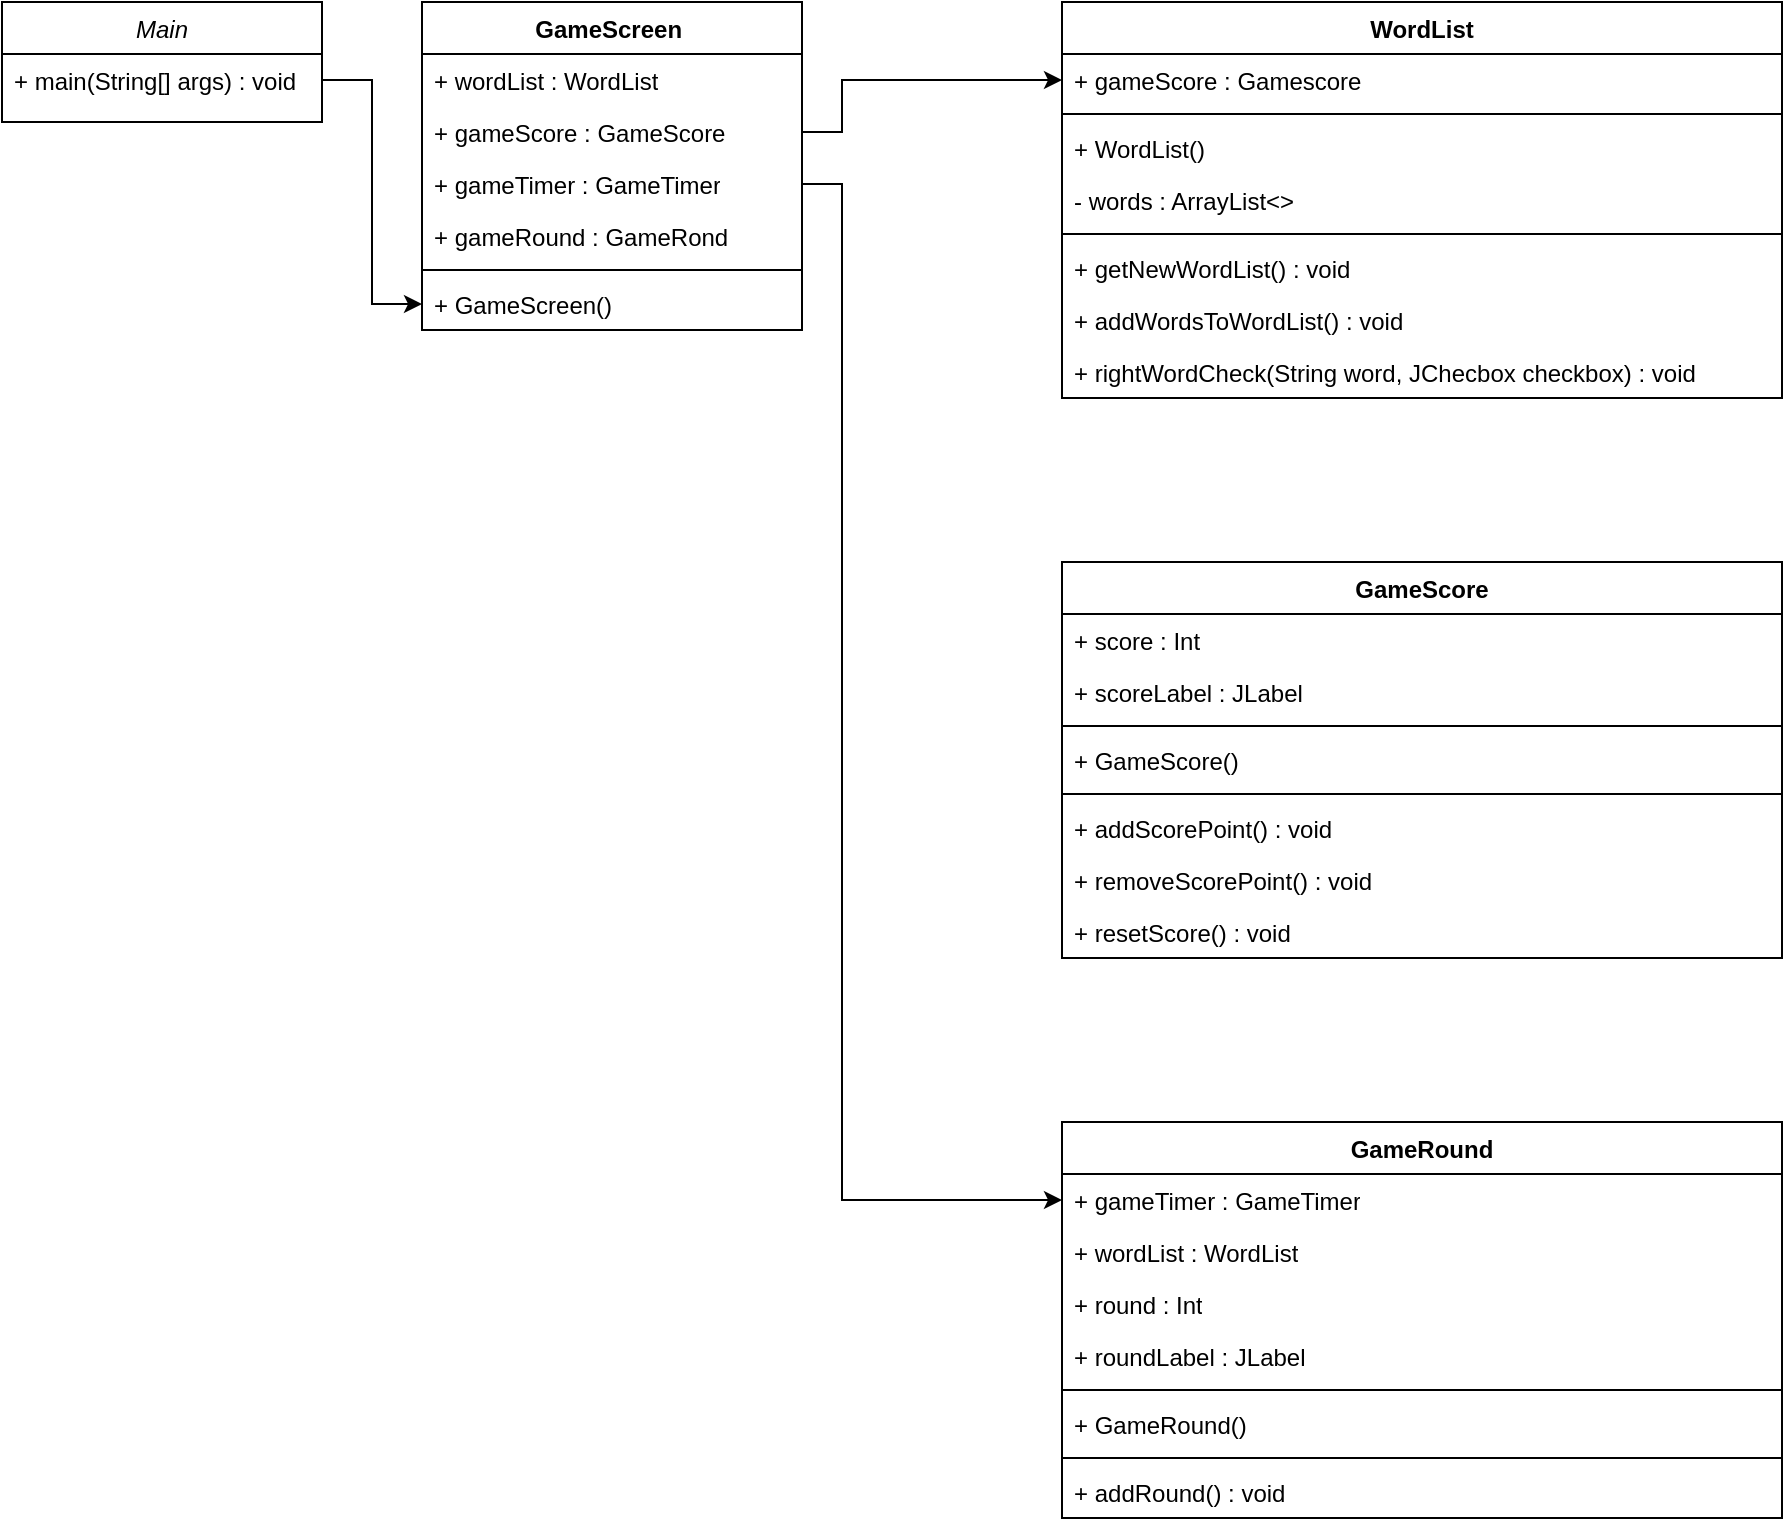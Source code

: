 <mxfile version="21.7.5" type="device">
  <diagram id="C5RBs43oDa-KdzZeNtuy" name="Page-1">
    <mxGraphModel dx="724" dy="461" grid="1" gridSize="10" guides="1" tooltips="1" connect="1" arrows="1" fold="1" page="1" pageScale="1" pageWidth="827" pageHeight="1169" math="0" shadow="0">
      <root>
        <mxCell id="WIyWlLk6GJQsqaUBKTNV-0" />
        <mxCell id="WIyWlLk6GJQsqaUBKTNV-1" parent="WIyWlLk6GJQsqaUBKTNV-0" />
        <mxCell id="zkfFHV4jXpPFQw0GAbJ--0" value="Main" style="swimlane;fontStyle=2;align=center;verticalAlign=top;childLayout=stackLayout;horizontal=1;startSize=26;horizontalStack=0;resizeParent=1;resizeLast=0;collapsible=1;marginBottom=0;rounded=0;shadow=0;strokeWidth=1;" parent="WIyWlLk6GJQsqaUBKTNV-1" vertex="1">
          <mxGeometry x="40" y="200" width="160" height="60" as="geometry">
            <mxRectangle x="230" y="140" width="160" height="26" as="alternateBounds" />
          </mxGeometry>
        </mxCell>
        <mxCell id="zkfFHV4jXpPFQw0GAbJ--1" value="+ main(String[] args) : void" style="text;align=left;verticalAlign=top;spacingLeft=4;spacingRight=4;overflow=hidden;rotatable=0;points=[[0,0.5],[1,0.5]];portConstraint=eastwest;" parent="zkfFHV4jXpPFQw0GAbJ--0" vertex="1">
          <mxGeometry y="26" width="160" height="26" as="geometry" />
        </mxCell>
        <mxCell id="9uYBL8o6_TmTgEmgB3hh-0" value="GameScreen&amp;nbsp;" style="swimlane;fontStyle=1;align=center;verticalAlign=top;childLayout=stackLayout;horizontal=1;startSize=26;horizontalStack=0;resizeParent=1;resizeParentMax=0;resizeLast=0;collapsible=1;marginBottom=0;whiteSpace=wrap;html=1;" vertex="1" parent="WIyWlLk6GJQsqaUBKTNV-1">
          <mxGeometry x="250" y="200" width="190" height="164" as="geometry">
            <mxRectangle x="400" y="210" width="120" height="30" as="alternateBounds" />
          </mxGeometry>
        </mxCell>
        <mxCell id="9uYBL8o6_TmTgEmgB3hh-1" value="+ wordList : WordList" style="text;strokeColor=none;fillColor=none;align=left;verticalAlign=top;spacingLeft=4;spacingRight=4;overflow=hidden;rotatable=0;points=[[0,0.5],[1,0.5]];portConstraint=eastwest;whiteSpace=wrap;html=1;" vertex="1" parent="9uYBL8o6_TmTgEmgB3hh-0">
          <mxGeometry y="26" width="190" height="26" as="geometry" />
        </mxCell>
        <mxCell id="9uYBL8o6_TmTgEmgB3hh-4" value="+ gameScore : GameScore" style="text;strokeColor=none;fillColor=none;align=left;verticalAlign=top;spacingLeft=4;spacingRight=4;overflow=hidden;rotatable=0;points=[[0,0.5],[1,0.5]];portConstraint=eastwest;whiteSpace=wrap;html=1;" vertex="1" parent="9uYBL8o6_TmTgEmgB3hh-0">
          <mxGeometry y="52" width="190" height="26" as="geometry" />
        </mxCell>
        <mxCell id="9uYBL8o6_TmTgEmgB3hh-3" value="+ gameTimer : GameTimer" style="text;strokeColor=none;fillColor=none;align=left;verticalAlign=top;spacingLeft=4;spacingRight=4;overflow=hidden;rotatable=0;points=[[0,0.5],[1,0.5]];portConstraint=eastwest;whiteSpace=wrap;html=1;" vertex="1" parent="9uYBL8o6_TmTgEmgB3hh-0">
          <mxGeometry y="78" width="190" height="26" as="geometry" />
        </mxCell>
        <mxCell id="9uYBL8o6_TmTgEmgB3hh-6" value="+ gameRound : GameRond" style="text;strokeColor=none;fillColor=none;align=left;verticalAlign=top;spacingLeft=4;spacingRight=4;overflow=hidden;rotatable=0;points=[[0,0.5],[1,0.5]];portConstraint=eastwest;whiteSpace=wrap;html=1;" vertex="1" parent="9uYBL8o6_TmTgEmgB3hh-0">
          <mxGeometry y="104" width="190" height="26" as="geometry" />
        </mxCell>
        <mxCell id="9uYBL8o6_TmTgEmgB3hh-24" value="" style="line;strokeWidth=1;fillColor=none;align=left;verticalAlign=middle;spacingTop=-1;spacingLeft=3;spacingRight=3;rotatable=0;labelPosition=right;points=[];portConstraint=eastwest;strokeColor=inherit;" vertex="1" parent="9uYBL8o6_TmTgEmgB3hh-0">
          <mxGeometry y="130" width="190" height="8" as="geometry" />
        </mxCell>
        <mxCell id="9uYBL8o6_TmTgEmgB3hh-5" value="+ GameScreen()" style="text;strokeColor=none;fillColor=none;align=left;verticalAlign=top;spacingLeft=4;spacingRight=4;overflow=hidden;rotatable=0;points=[[0,0.5],[1,0.5]];portConstraint=eastwest;whiteSpace=wrap;html=1;" vertex="1" parent="9uYBL8o6_TmTgEmgB3hh-0">
          <mxGeometry y="138" width="190" height="26" as="geometry" />
        </mxCell>
        <mxCell id="9uYBL8o6_TmTgEmgB3hh-8" value="WordList" style="swimlane;fontStyle=1;align=center;verticalAlign=top;childLayout=stackLayout;horizontal=1;startSize=26;horizontalStack=0;resizeParent=1;resizeParentMax=0;resizeLast=0;collapsible=1;marginBottom=0;whiteSpace=wrap;html=1;" vertex="1" parent="WIyWlLk6GJQsqaUBKTNV-1">
          <mxGeometry x="570" y="200" width="360" height="198" as="geometry">
            <mxRectangle x="400" y="210" width="120" height="30" as="alternateBounds" />
          </mxGeometry>
        </mxCell>
        <mxCell id="9uYBL8o6_TmTgEmgB3hh-9" value="+ gameScore : Gamescore" style="text;strokeColor=none;fillColor=none;align=left;verticalAlign=top;spacingLeft=4;spacingRight=4;overflow=hidden;rotatable=0;points=[[0,0.5],[1,0.5]];portConstraint=eastwest;whiteSpace=wrap;html=1;" vertex="1" parent="9uYBL8o6_TmTgEmgB3hh-8">
          <mxGeometry y="26" width="360" height="26" as="geometry" />
        </mxCell>
        <mxCell id="9uYBL8o6_TmTgEmgB3hh-25" value="" style="line;strokeWidth=1;fillColor=none;align=left;verticalAlign=middle;spacingTop=-1;spacingLeft=3;spacingRight=3;rotatable=0;labelPosition=right;points=[];portConstraint=eastwest;strokeColor=inherit;" vertex="1" parent="9uYBL8o6_TmTgEmgB3hh-8">
          <mxGeometry y="52" width="360" height="8" as="geometry" />
        </mxCell>
        <mxCell id="9uYBL8o6_TmTgEmgB3hh-11" value="+ WordList()" style="text;strokeColor=none;fillColor=none;align=left;verticalAlign=top;spacingLeft=4;spacingRight=4;overflow=hidden;rotatable=0;points=[[0,0.5],[1,0.5]];portConstraint=eastwest;whiteSpace=wrap;html=1;" vertex="1" parent="9uYBL8o6_TmTgEmgB3hh-8">
          <mxGeometry y="60" width="360" height="26" as="geometry" />
        </mxCell>
        <mxCell id="9uYBL8o6_TmTgEmgB3hh-10" value="- words : ArrayList&amp;lt;&amp;gt;" style="text;strokeColor=none;fillColor=none;align=left;verticalAlign=top;spacingLeft=4;spacingRight=4;overflow=hidden;rotatable=0;points=[[0,0.5],[1,0.5]];portConstraint=eastwest;whiteSpace=wrap;html=1;" vertex="1" parent="9uYBL8o6_TmTgEmgB3hh-8">
          <mxGeometry y="86" width="360" height="26" as="geometry" />
        </mxCell>
        <mxCell id="9uYBL8o6_TmTgEmgB3hh-26" value="" style="line;strokeWidth=1;fillColor=none;align=left;verticalAlign=middle;spacingTop=-1;spacingLeft=3;spacingRight=3;rotatable=0;labelPosition=right;points=[];portConstraint=eastwest;strokeColor=inherit;" vertex="1" parent="9uYBL8o6_TmTgEmgB3hh-8">
          <mxGeometry y="112" width="360" height="8" as="geometry" />
        </mxCell>
        <mxCell id="9uYBL8o6_TmTgEmgB3hh-12" value="+ getNewWordList() : void" style="text;strokeColor=none;fillColor=none;align=left;verticalAlign=top;spacingLeft=4;spacingRight=4;overflow=hidden;rotatable=0;points=[[0,0.5],[1,0.5]];portConstraint=eastwest;whiteSpace=wrap;html=1;" vertex="1" parent="9uYBL8o6_TmTgEmgB3hh-8">
          <mxGeometry y="120" width="360" height="26" as="geometry" />
        </mxCell>
        <mxCell id="9uYBL8o6_TmTgEmgB3hh-13" value="+ addWordsToWordList() : void" style="text;strokeColor=none;fillColor=none;align=left;verticalAlign=top;spacingLeft=4;spacingRight=4;overflow=hidden;rotatable=0;points=[[0,0.5],[1,0.5]];portConstraint=eastwest;whiteSpace=wrap;html=1;" vertex="1" parent="9uYBL8o6_TmTgEmgB3hh-8">
          <mxGeometry y="146" width="360" height="26" as="geometry" />
        </mxCell>
        <mxCell id="9uYBL8o6_TmTgEmgB3hh-16" value="+ rightWordCheck(String word, JChecbox checkbox) : void" style="text;strokeColor=none;fillColor=none;align=left;verticalAlign=top;spacingLeft=4;spacingRight=4;overflow=hidden;rotatable=0;points=[[0,0.5],[1,0.5]];portConstraint=eastwest;whiteSpace=wrap;html=1;" vertex="1" parent="9uYBL8o6_TmTgEmgB3hh-8">
          <mxGeometry y="172" width="360" height="26" as="geometry" />
        </mxCell>
        <mxCell id="9uYBL8o6_TmTgEmgB3hh-14" style="edgeStyle=orthogonalEdgeStyle;rounded=0;orthogonalLoop=1;jettySize=auto;html=1;entryX=0;entryY=0.5;entryDx=0;entryDy=0;" edge="1" parent="WIyWlLk6GJQsqaUBKTNV-1" source="zkfFHV4jXpPFQw0GAbJ--1" target="9uYBL8o6_TmTgEmgB3hh-5">
          <mxGeometry relative="1" as="geometry" />
        </mxCell>
        <mxCell id="9uYBL8o6_TmTgEmgB3hh-15" style="edgeStyle=orthogonalEdgeStyle;rounded=0;orthogonalLoop=1;jettySize=auto;html=1;entryX=0;entryY=0.5;entryDx=0;entryDy=0;" edge="1" parent="WIyWlLk6GJQsqaUBKTNV-1" source="9uYBL8o6_TmTgEmgB3hh-4" target="9uYBL8o6_TmTgEmgB3hh-9">
          <mxGeometry relative="1" as="geometry">
            <Array as="points">
              <mxPoint x="460" y="265" />
              <mxPoint x="460" y="239" />
            </Array>
          </mxGeometry>
        </mxCell>
        <mxCell id="9uYBL8o6_TmTgEmgB3hh-17" value="GameScore" style="swimlane;fontStyle=1;align=center;verticalAlign=top;childLayout=stackLayout;horizontal=1;startSize=26;horizontalStack=0;resizeParent=1;resizeParentMax=0;resizeLast=0;collapsible=1;marginBottom=0;whiteSpace=wrap;html=1;" vertex="1" parent="WIyWlLk6GJQsqaUBKTNV-1">
          <mxGeometry x="570" y="480" width="360" height="198" as="geometry">
            <mxRectangle x="400" y="210" width="120" height="30" as="alternateBounds" />
          </mxGeometry>
        </mxCell>
        <mxCell id="9uYBL8o6_TmTgEmgB3hh-18" value="+ score : Int" style="text;strokeColor=none;fillColor=none;align=left;verticalAlign=top;spacingLeft=4;spacingRight=4;overflow=hidden;rotatable=0;points=[[0,0.5],[1,0.5]];portConstraint=eastwest;whiteSpace=wrap;html=1;" vertex="1" parent="9uYBL8o6_TmTgEmgB3hh-17">
          <mxGeometry y="26" width="360" height="26" as="geometry" />
        </mxCell>
        <mxCell id="9uYBL8o6_TmTgEmgB3hh-23" value="+ scoreLabel : JLabel" style="text;strokeColor=none;fillColor=none;align=left;verticalAlign=top;spacingLeft=4;spacingRight=4;overflow=hidden;rotatable=0;points=[[0,0.5],[1,0.5]];portConstraint=eastwest;whiteSpace=wrap;html=1;" vertex="1" parent="9uYBL8o6_TmTgEmgB3hh-17">
          <mxGeometry y="52" width="360" height="26" as="geometry" />
        </mxCell>
        <mxCell id="9uYBL8o6_TmTgEmgB3hh-29" value="" style="line;strokeWidth=1;fillColor=none;align=left;verticalAlign=middle;spacingTop=-1;spacingLeft=3;spacingRight=3;rotatable=0;labelPosition=right;points=[];portConstraint=eastwest;strokeColor=inherit;" vertex="1" parent="9uYBL8o6_TmTgEmgB3hh-17">
          <mxGeometry y="78" width="360" height="8" as="geometry" />
        </mxCell>
        <mxCell id="9uYBL8o6_TmTgEmgB3hh-28" value="+ GameScore()" style="text;strokeColor=none;fillColor=none;align=left;verticalAlign=top;spacingLeft=4;spacingRight=4;overflow=hidden;rotatable=0;points=[[0,0.5],[1,0.5]];portConstraint=eastwest;whiteSpace=wrap;html=1;" vertex="1" parent="9uYBL8o6_TmTgEmgB3hh-17">
          <mxGeometry y="86" width="360" height="26" as="geometry" />
        </mxCell>
        <mxCell id="9uYBL8o6_TmTgEmgB3hh-30" value="" style="line;strokeWidth=1;fillColor=none;align=left;verticalAlign=middle;spacingTop=-1;spacingLeft=3;spacingRight=3;rotatable=0;labelPosition=right;points=[];portConstraint=eastwest;strokeColor=inherit;" vertex="1" parent="9uYBL8o6_TmTgEmgB3hh-17">
          <mxGeometry y="112" width="360" height="8" as="geometry" />
        </mxCell>
        <mxCell id="9uYBL8o6_TmTgEmgB3hh-27" value="+ addScorePoint() : void" style="text;strokeColor=none;fillColor=none;align=left;verticalAlign=top;spacingLeft=4;spacingRight=4;overflow=hidden;rotatable=0;points=[[0,0.5],[1,0.5]];portConstraint=eastwest;whiteSpace=wrap;html=1;" vertex="1" parent="9uYBL8o6_TmTgEmgB3hh-17">
          <mxGeometry y="120" width="360" height="26" as="geometry" />
        </mxCell>
        <mxCell id="9uYBL8o6_TmTgEmgB3hh-32" value="+&amp;nbsp;removeScorePoint&lt;span style=&quot;background-color: initial;&quot;&gt;() : void&lt;/span&gt;" style="text;strokeColor=none;fillColor=none;align=left;verticalAlign=top;spacingLeft=4;spacingRight=4;overflow=hidden;rotatable=0;points=[[0,0.5],[1,0.5]];portConstraint=eastwest;whiteSpace=wrap;html=1;" vertex="1" parent="9uYBL8o6_TmTgEmgB3hh-17">
          <mxGeometry y="146" width="360" height="26" as="geometry" />
        </mxCell>
        <mxCell id="9uYBL8o6_TmTgEmgB3hh-31" value="+&amp;nbsp;resetScore&lt;span style=&quot;background-color: initial;&quot;&gt;() : void&lt;/span&gt;" style="text;strokeColor=none;fillColor=none;align=left;verticalAlign=top;spacingLeft=4;spacingRight=4;overflow=hidden;rotatable=0;points=[[0,0.5],[1,0.5]];portConstraint=eastwest;whiteSpace=wrap;html=1;" vertex="1" parent="9uYBL8o6_TmTgEmgB3hh-17">
          <mxGeometry y="172" width="360" height="26" as="geometry" />
        </mxCell>
        <mxCell id="9uYBL8o6_TmTgEmgB3hh-51" value="GameRound" style="swimlane;fontStyle=1;align=center;verticalAlign=top;childLayout=stackLayout;horizontal=1;startSize=26;horizontalStack=0;resizeParent=1;resizeParentMax=0;resizeLast=0;collapsible=1;marginBottom=0;whiteSpace=wrap;html=1;" vertex="1" parent="WIyWlLk6GJQsqaUBKTNV-1">
          <mxGeometry x="570" y="760" width="360" height="198" as="geometry">
            <mxRectangle x="400" y="210" width="120" height="30" as="alternateBounds" />
          </mxGeometry>
        </mxCell>
        <mxCell id="9uYBL8o6_TmTgEmgB3hh-52" value="+ gameTimer : GameTimer" style="text;strokeColor=none;fillColor=none;align=left;verticalAlign=top;spacingLeft=4;spacingRight=4;overflow=hidden;rotatable=0;points=[[0,0.5],[1,0.5]];portConstraint=eastwest;whiteSpace=wrap;html=1;" vertex="1" parent="9uYBL8o6_TmTgEmgB3hh-51">
          <mxGeometry y="26" width="360" height="26" as="geometry" />
        </mxCell>
        <mxCell id="9uYBL8o6_TmTgEmgB3hh-53" value="+ wordList : WordList" style="text;strokeColor=none;fillColor=none;align=left;verticalAlign=top;spacingLeft=4;spacingRight=4;overflow=hidden;rotatable=0;points=[[0,0.5],[1,0.5]];portConstraint=eastwest;whiteSpace=wrap;html=1;" vertex="1" parent="9uYBL8o6_TmTgEmgB3hh-51">
          <mxGeometry y="52" width="360" height="26" as="geometry" />
        </mxCell>
        <mxCell id="9uYBL8o6_TmTgEmgB3hh-60" value="+ round : Int" style="text;strokeColor=none;fillColor=none;align=left;verticalAlign=top;spacingLeft=4;spacingRight=4;overflow=hidden;rotatable=0;points=[[0,0.5],[1,0.5]];portConstraint=eastwest;whiteSpace=wrap;html=1;" vertex="1" parent="9uYBL8o6_TmTgEmgB3hh-51">
          <mxGeometry y="78" width="360" height="26" as="geometry" />
        </mxCell>
        <mxCell id="9uYBL8o6_TmTgEmgB3hh-62" value="+ roundLabel : JLabel" style="text;strokeColor=none;fillColor=none;align=left;verticalAlign=top;spacingLeft=4;spacingRight=4;overflow=hidden;rotatable=0;points=[[0,0.5],[1,0.5]];portConstraint=eastwest;whiteSpace=wrap;html=1;" vertex="1" parent="9uYBL8o6_TmTgEmgB3hh-51">
          <mxGeometry y="104" width="360" height="26" as="geometry" />
        </mxCell>
        <mxCell id="9uYBL8o6_TmTgEmgB3hh-63" value="" style="line;strokeWidth=1;fillColor=none;align=left;verticalAlign=middle;spacingTop=-1;spacingLeft=3;spacingRight=3;rotatable=0;labelPosition=right;points=[];portConstraint=eastwest;strokeColor=inherit;" vertex="1" parent="9uYBL8o6_TmTgEmgB3hh-51">
          <mxGeometry y="130" width="360" height="8" as="geometry" />
        </mxCell>
        <mxCell id="9uYBL8o6_TmTgEmgB3hh-61" value="+ GameRound()" style="text;strokeColor=none;fillColor=none;align=left;verticalAlign=top;spacingLeft=4;spacingRight=4;overflow=hidden;rotatable=0;points=[[0,0.5],[1,0.5]];portConstraint=eastwest;whiteSpace=wrap;html=1;" vertex="1" parent="9uYBL8o6_TmTgEmgB3hh-51">
          <mxGeometry y="138" width="360" height="26" as="geometry" />
        </mxCell>
        <mxCell id="9uYBL8o6_TmTgEmgB3hh-64" value="" style="line;strokeWidth=1;fillColor=none;align=left;verticalAlign=middle;spacingTop=-1;spacingLeft=3;spacingRight=3;rotatable=0;labelPosition=right;points=[];portConstraint=eastwest;strokeColor=inherit;" vertex="1" parent="9uYBL8o6_TmTgEmgB3hh-51">
          <mxGeometry y="164" width="360" height="8" as="geometry" />
        </mxCell>
        <mxCell id="9uYBL8o6_TmTgEmgB3hh-65" value="+ addRound() : void" style="text;strokeColor=none;fillColor=none;align=left;verticalAlign=top;spacingLeft=4;spacingRight=4;overflow=hidden;rotatable=0;points=[[0,0.5],[1,0.5]];portConstraint=eastwest;whiteSpace=wrap;html=1;" vertex="1" parent="9uYBL8o6_TmTgEmgB3hh-51">
          <mxGeometry y="172" width="360" height="26" as="geometry" />
        </mxCell>
        <mxCell id="9uYBL8o6_TmTgEmgB3hh-66" style="edgeStyle=orthogonalEdgeStyle;rounded=0;orthogonalLoop=1;jettySize=auto;html=1;entryX=0;entryY=0.5;entryDx=0;entryDy=0;" edge="1" parent="WIyWlLk6GJQsqaUBKTNV-1" source="9uYBL8o6_TmTgEmgB3hh-3" target="9uYBL8o6_TmTgEmgB3hh-52">
          <mxGeometry relative="1" as="geometry">
            <Array as="points">
              <mxPoint x="460" y="291" />
              <mxPoint x="460" y="799" />
            </Array>
          </mxGeometry>
        </mxCell>
      </root>
    </mxGraphModel>
  </diagram>
</mxfile>
